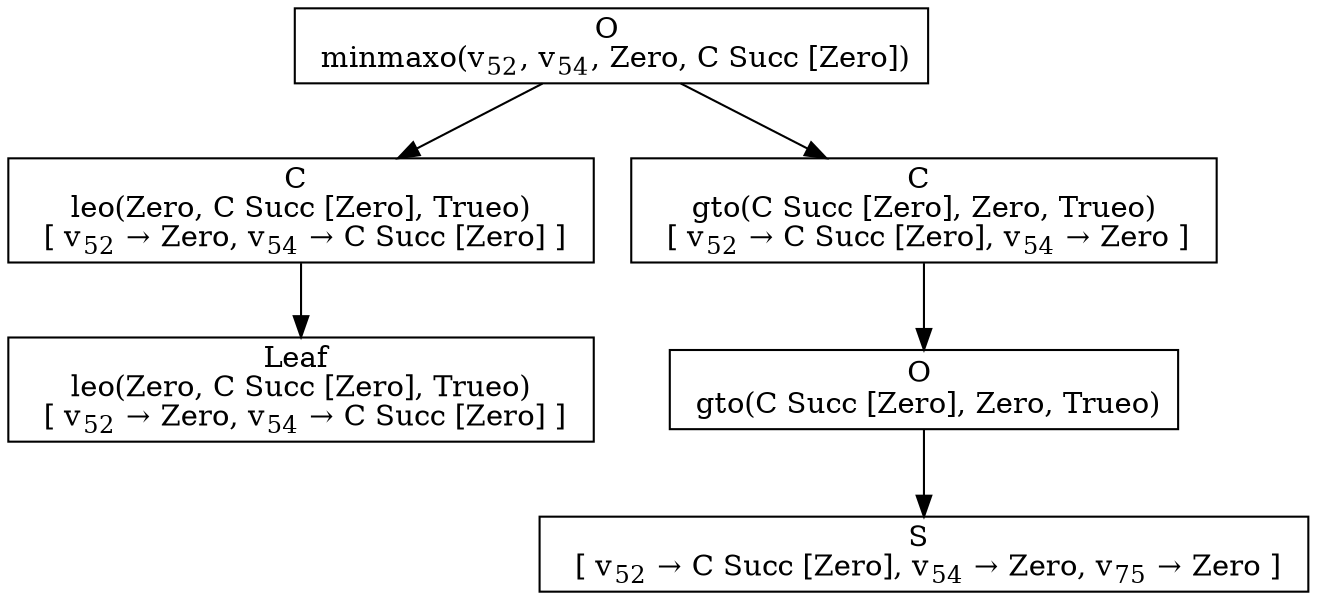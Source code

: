 digraph {
    graph [rankdir=TB
          ,bgcolor=transparent];
    node [shape=box
         ,fillcolor=white
         ,style=filled];
    0 [label=<O <BR/> minmaxo(v<SUB>52</SUB>, v<SUB>54</SUB>, Zero, C Succ [Zero])>];
    1 [label=<C <BR/> leo(Zero, C Succ [Zero], Trueo) <BR/>  [ v<SUB>52</SUB> &rarr; Zero, v<SUB>54</SUB> &rarr; C Succ [Zero] ] >];
    2 [label=<C <BR/> gto(C Succ [Zero], Zero, Trueo) <BR/>  [ v<SUB>52</SUB> &rarr; C Succ [Zero], v<SUB>54</SUB> &rarr; Zero ] >];
    3 [label=<Leaf <BR/> leo(Zero, C Succ [Zero], Trueo) <BR/>  [ v<SUB>52</SUB> &rarr; Zero, v<SUB>54</SUB> &rarr; C Succ [Zero] ] >];
    4 [label=<O <BR/> gto(C Succ [Zero], Zero, Trueo)>];
    5 [label=<S <BR/>  [ v<SUB>52</SUB> &rarr; C Succ [Zero], v<SUB>54</SUB> &rarr; Zero, v<SUB>75</SUB> &rarr; Zero ] >];
    0 -> 1 [label=""];
    0 -> 2 [label=""];
    1 -> 3 [label=""];
    2 -> 4 [label=""];
    4 -> 5 [label=""];
}